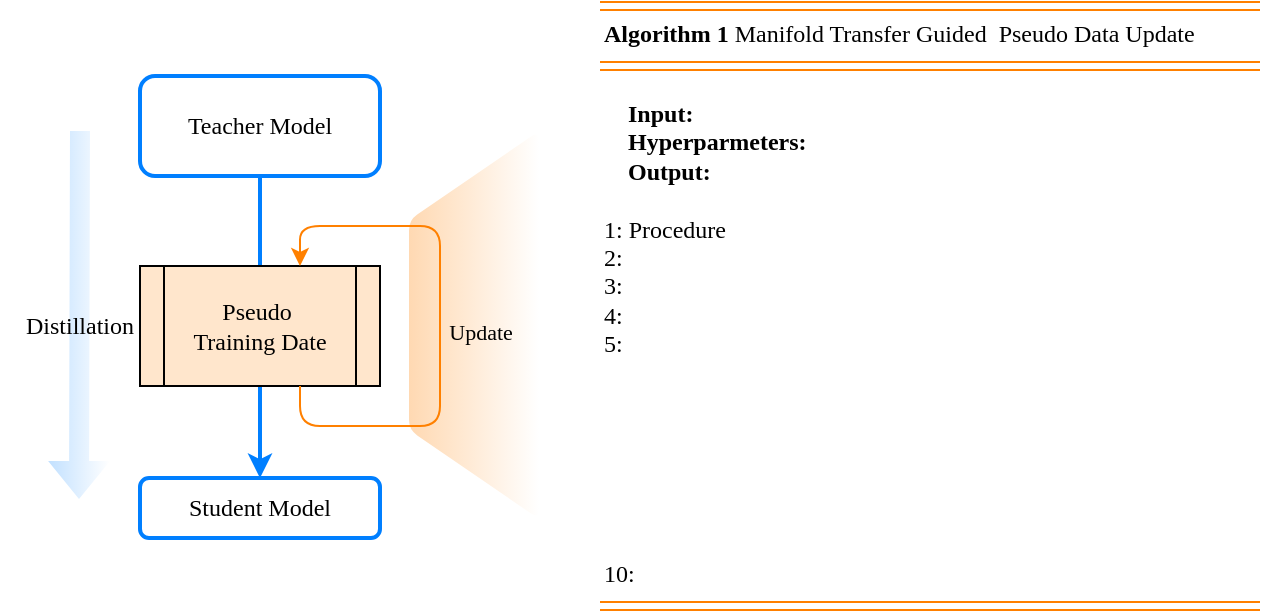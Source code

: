 <mxfile version="14.1.9" type="github">
  <diagram id="rELSRqQGaBVKi-MMIzoR" name="Page-1">
    <mxGraphModel dx="946" dy="534" grid="1" gridSize="10" guides="1" tooltips="1" connect="1" arrows="1" fold="1" page="1" pageScale="1" pageWidth="827" pageHeight="1169" math="0" shadow="0">
      <root>
        <mxCell id="0" />
        <mxCell id="1" parent="0" />
        <mxCell id="krNY_DJbEI_IQzcqu2dD-11" value="&lt;font face=&quot;Times New Roman&quot;&gt;&lt;b&gt;Algorithm 1&lt;/b&gt;&amp;nbsp;Manifold Transfer Guided&amp;nbsp;&amp;nbsp;&lt;/font&gt;&lt;span style=&quot;font-family: &amp;#34;times new roman&amp;#34; ; text-align: center&quot;&gt;Pseudo Data Update&lt;/span&gt;" style="text;whiteSpace=wrap;html=1;" parent="1" vertex="1">
          <mxGeometry x="360" y="80" width="330" height="30" as="geometry" />
        </mxCell>
        <mxCell id="krNY_DJbEI_IQzcqu2dD-12" value="" style="shape=link;html=1;startArrow=none;startFill=0;endArrow=none;endFill=0;strokeColor=#FF8000;entryX=1;entryY=0;entryDx=0;entryDy=0;" parent="1" target="krNY_DJbEI_IQzcqu2dD-11" edge="1">
          <mxGeometry width="100" relative="1" as="geometry">
            <mxPoint x="360" y="80" as="sourcePoint" />
            <mxPoint x="460" y="80" as="targetPoint" />
          </mxGeometry>
        </mxCell>
        <mxCell id="krNY_DJbEI_IQzcqu2dD-13" value="" style="shape=link;html=1;startArrow=none;startFill=0;endArrow=none;endFill=0;strokeColor=#FF8000;entryX=1;entryY=0;entryDx=0;entryDy=0;" parent="1" edge="1">
          <mxGeometry width="100" relative="1" as="geometry">
            <mxPoint x="360" y="110" as="sourcePoint" />
            <mxPoint x="690" y="110" as="targetPoint" />
          </mxGeometry>
        </mxCell>
        <mxCell id="krNY_DJbEI_IQzcqu2dD-14" value="" style="shape=link;html=1;startArrow=none;startFill=0;endArrow=none;endFill=0;strokeColor=#FF8000;entryX=1;entryY=0;entryDx=0;entryDy=0;" parent="1" edge="1">
          <mxGeometry width="100" relative="1" as="geometry">
            <mxPoint x="360" y="380" as="sourcePoint" />
            <mxPoint x="690" y="380" as="targetPoint" />
          </mxGeometry>
        </mxCell>
        <mxCell id="krNY_DJbEI_IQzcqu2dD-15" value="&lt;font face=&quot;Times New Roman&quot;&gt;&lt;b&gt;&amp;nbsp; &amp;nbsp; Input:&amp;nbsp;&lt;br&gt;&amp;nbsp; &amp;nbsp; Hyperparmeters:&lt;br&gt;&amp;nbsp; &amp;nbsp; Output:&lt;/b&gt;&lt;br&gt;&lt;br&gt;1: Procedure&lt;br&gt;2:&lt;br&gt;3:&lt;br&gt;4:&lt;br&gt;5:&lt;br&gt;&lt;br&gt;&lt;br&gt;&lt;br&gt;&lt;br&gt;&lt;br&gt;&lt;br&gt;&lt;br&gt;10:&lt;/font&gt;" style="text;whiteSpace=wrap;html=1;" parent="1" vertex="1">
          <mxGeometry x="360" y="120" width="330" height="30" as="geometry" />
        </mxCell>
        <mxCell id="krNY_DJbEI_IQzcqu2dD-1" value="" style="verticalLabelPosition=bottom;verticalAlign=top;html=1;shape=trapezoid;perimeter=trapezoidPerimeter;whiteSpace=wrap;size=0.23;arcSize=10;flipV=1;rounded=1;labelBackgroundColor=#66FFFF;gradientColor=#ffffff;rotation=90;fillColor=#FF8000;gradientDirection=south;opacity=30;strokeColor=none;" parent="1" vertex="1">
          <mxGeometry x="200" y="207" width="194" height="65" as="geometry" />
        </mxCell>
        <mxCell id="krNY_DJbEI_IQzcqu2dD-2" value="" style="group" parent="1" vertex="1" connectable="0">
          <mxGeometry x="60" y="100" width="220" height="255" as="geometry" />
        </mxCell>
        <mxCell id="EIFOaSz2nJqYlnM3HQg4-1" value="" style="shape=flexArrow;endArrow=classic;html=1;opacity=60;strokeColor=none;fillColor=#99CCFF;gradientColor=#ffffff;gradientDirection=east;" edge="1" parent="krNY_DJbEI_IQzcqu2dD-2">
          <mxGeometry width="50" height="50" relative="1" as="geometry">
            <mxPoint x="40" y="42" as="sourcePoint" />
            <mxPoint x="39.5" y="227" as="targetPoint" />
          </mxGeometry>
        </mxCell>
        <mxCell id="krNY_DJbEI_IQzcqu2dD-3" value="&lt;font face=&quot;Times New Roman&quot;&gt;Teacher Model&lt;/font&gt;" style="rounded=1;whiteSpace=wrap;html=1;strokeColor=#007FFF;strokeWidth=2;" parent="krNY_DJbEI_IQzcqu2dD-2" vertex="1">
          <mxGeometry x="70" y="15" width="120" height="50" as="geometry" />
        </mxCell>
        <mxCell id="krNY_DJbEI_IQzcqu2dD-4" value="&lt;font face=&quot;Times New Roman&quot;&gt;Student Model&lt;/font&gt;" style="rounded=1;whiteSpace=wrap;html=1;strokeColor=#007FFF;strokeWidth=2;" parent="krNY_DJbEI_IQzcqu2dD-2" vertex="1">
          <mxGeometry x="70" y="216" width="120" height="30" as="geometry" />
        </mxCell>
        <mxCell id="krNY_DJbEI_IQzcqu2dD-5" style="edgeStyle=orthogonalEdgeStyle;rounded=0;orthogonalLoop=1;jettySize=auto;html=1;strokeColor=#007FFF;strokeWidth=2;" parent="krNY_DJbEI_IQzcqu2dD-2" source="krNY_DJbEI_IQzcqu2dD-3" target="krNY_DJbEI_IQzcqu2dD-4" edge="1">
          <mxGeometry relative="1" as="geometry" />
        </mxCell>
        <mxCell id="krNY_DJbEI_IQzcqu2dD-6" value="&lt;font face=&quot;Times New Roman&quot;&gt;&lt;span&gt;Pseudo&amp;nbsp;&lt;/span&gt;&lt;br&gt;&lt;span&gt;Training Date&lt;/span&gt;&lt;/font&gt;" style="shape=process;whiteSpace=wrap;html=1;backgroundOutline=1;fillColor=#FFE6CC;" parent="krNY_DJbEI_IQzcqu2dD-2" vertex="1">
          <mxGeometry x="70" y="110" width="120" height="60" as="geometry" />
        </mxCell>
        <mxCell id="krNY_DJbEI_IQzcqu2dD-7" value="&lt;font face=&quot;Times New Roman&quot;&gt;Distillation&lt;/font&gt;" style="text;html=1;strokeColor=none;fillColor=none;align=center;verticalAlign=middle;whiteSpace=wrap;rounded=0;" parent="krNY_DJbEI_IQzcqu2dD-2" vertex="1">
          <mxGeometry y="130" width="80" height="20" as="geometry" />
        </mxCell>
        <mxCell id="krNY_DJbEI_IQzcqu2dD-8" value="" style="edgeStyle=elbowEdgeStyle;elbow=vertical;endArrow=none;html=1;startArrow=none;startFill=0;endFill=0;strokeColor=#FF8000;" parent="krNY_DJbEI_IQzcqu2dD-2" edge="1">
          <mxGeometry x="150" y="80" width="50" height="50" as="geometry">
            <mxPoint x="150" y="170" as="sourcePoint" />
            <mxPoint x="220" y="110" as="targetPoint" />
            <Array as="points">
              <mxPoint x="192" y="190" />
            </Array>
          </mxGeometry>
        </mxCell>
        <mxCell id="krNY_DJbEI_IQzcqu2dD-9" value="&lt;font face=&quot;Times New Roman&quot;&gt;Update&lt;/font&gt;" style="edgeLabel;html=1;align=center;verticalAlign=middle;resizable=0;points=[];labelBackgroundColor=none;" parent="krNY_DJbEI_IQzcqu2dD-8" vertex="1" connectable="0">
          <mxGeometry x="0.619" relative="1" as="geometry">
            <mxPoint x="20" y="0.21" as="offset" />
          </mxGeometry>
        </mxCell>
        <mxCell id="krNY_DJbEI_IQzcqu2dD-10" value="" style="edgeStyle=segmentEdgeStyle;endArrow=classic;html=1;strokeColor=#FF8000;" parent="krNY_DJbEI_IQzcqu2dD-2" edge="1">
          <mxGeometry x="150" y="80" width="50" height="50" as="geometry">
            <mxPoint x="220" y="122.308" as="sourcePoint" />
            <mxPoint x="150" y="110" as="targetPoint" />
            <Array as="points">
              <mxPoint x="220" y="90" />
              <mxPoint x="150" y="90" />
            </Array>
          </mxGeometry>
        </mxCell>
      </root>
    </mxGraphModel>
  </diagram>
</mxfile>
